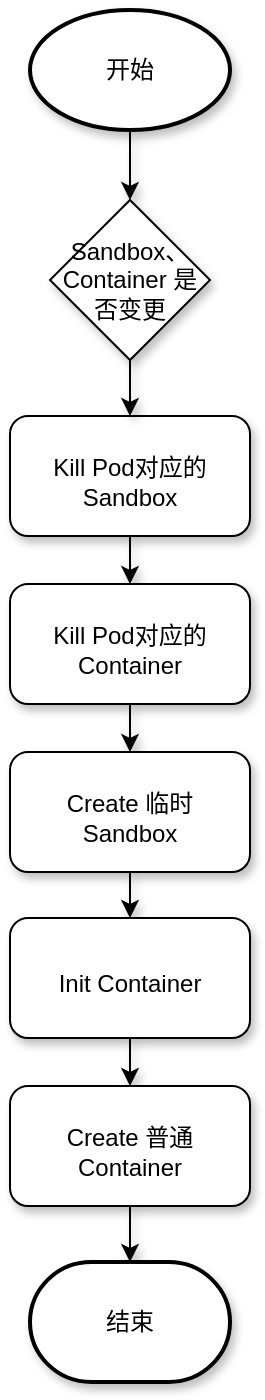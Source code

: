 <mxfile version="15.8.7" type="device"><diagram id="vPlBDboBnYiqeU1_srXY" name="第 1 页"><mxGraphModel dx="1038" dy="649" grid="0" gridSize="10" guides="1" tooltips="1" connect="1" arrows="1" fold="1" page="1" pageScale="1" pageWidth="827" pageHeight="1169" math="0" shadow="0"><root><mxCell id="0"/><mxCell id="1" parent="0"/><mxCell id="GZbN5ewMtYVc-lK75lDN-15" style="edgeStyle=orthogonalEdgeStyle;rounded=0;orthogonalLoop=1;jettySize=auto;html=1;exitX=0.5;exitY=1;exitDx=0;exitDy=0;entryX=0.5;entryY=0;entryDx=0;entryDy=0;spacingTop=6;spacing=5;shadow=1;" edge="1" parent="1" source="GZbN5ewMtYVc-lK75lDN-3" target="GZbN5ewMtYVc-lK75lDN-4"><mxGeometry relative="1" as="geometry"/></mxCell><mxCell id="GZbN5ewMtYVc-lK75lDN-3" value="Kill Pod对应的 Sandbox" style="rounded=1;whiteSpace=wrap;html=1;shadow=1;spacingTop=6;spacing=5;" vertex="1" parent="1"><mxGeometry x="345" y="371" width="120" height="60" as="geometry"/></mxCell><mxCell id="GZbN5ewMtYVc-lK75lDN-16" style="edgeStyle=orthogonalEdgeStyle;rounded=0;orthogonalLoop=1;jettySize=auto;html=1;exitX=0.5;exitY=1;exitDx=0;exitDy=0;entryX=0.5;entryY=0;entryDx=0;entryDy=0;spacingTop=6;spacing=5;shadow=1;" edge="1" parent="1" source="GZbN5ewMtYVc-lK75lDN-4" target="GZbN5ewMtYVc-lK75lDN-5"><mxGeometry relative="1" as="geometry"/></mxCell><mxCell id="GZbN5ewMtYVc-lK75lDN-4" value="&lt;span&gt;Kill Pod对应的 Container&lt;/span&gt;" style="rounded=1;whiteSpace=wrap;html=1;shadow=1;spacingTop=6;spacing=5;" vertex="1" parent="1"><mxGeometry x="345" y="455" width="120" height="60" as="geometry"/></mxCell><mxCell id="GZbN5ewMtYVc-lK75lDN-17" style="edgeStyle=orthogonalEdgeStyle;rounded=0;orthogonalLoop=1;jettySize=auto;html=1;exitX=0.5;exitY=1;exitDx=0;exitDy=0;entryX=0.5;entryY=0;entryDx=0;entryDy=0;spacingTop=6;spacing=5;shadow=1;" edge="1" parent="1" source="GZbN5ewMtYVc-lK75lDN-5" target="GZbN5ewMtYVc-lK75lDN-6"><mxGeometry relative="1" as="geometry"/></mxCell><mxCell id="GZbN5ewMtYVc-lK75lDN-5" value="Create 临时 Sandbox" style="rounded=1;whiteSpace=wrap;html=1;shadow=1;spacingTop=6;spacing=5;" vertex="1" parent="1"><mxGeometry x="345" y="539" width="120" height="60" as="geometry"/></mxCell><mxCell id="GZbN5ewMtYVc-lK75lDN-18" style="edgeStyle=orthogonalEdgeStyle;rounded=0;orthogonalLoop=1;jettySize=auto;html=1;exitX=0.5;exitY=1;exitDx=0;exitDy=0;spacingTop=6;spacing=5;shadow=1;" edge="1" parent="1" source="GZbN5ewMtYVc-lK75lDN-6" target="GZbN5ewMtYVc-lK75lDN-7"><mxGeometry relative="1" as="geometry"/></mxCell><mxCell id="GZbN5ewMtYVc-lK75lDN-6" value="Init Container" style="rounded=1;whiteSpace=wrap;html=1;shadow=1;spacingTop=6;spacing=5;" vertex="1" parent="1"><mxGeometry x="345" y="622" width="120" height="60" as="geometry"/></mxCell><mxCell id="GZbN5ewMtYVc-lK75lDN-19" style="edgeStyle=orthogonalEdgeStyle;rounded=0;orthogonalLoop=1;jettySize=auto;html=1;exitX=0.5;exitY=1;exitDx=0;exitDy=0;entryX=0.5;entryY=0;entryDx=0;entryDy=0;entryPerimeter=0;spacingTop=6;spacing=5;shadow=1;" edge="1" parent="1" source="GZbN5ewMtYVc-lK75lDN-7" target="GZbN5ewMtYVc-lK75lDN-11"><mxGeometry relative="1" as="geometry"/></mxCell><mxCell id="GZbN5ewMtYVc-lK75lDN-7" value="Create 普通 Container" style="rounded=1;whiteSpace=wrap;html=1;shadow=1;spacingTop=6;spacing=5;" vertex="1" parent="1"><mxGeometry x="345" y="706" width="120" height="60" as="geometry"/></mxCell><mxCell id="GZbN5ewMtYVc-lK75lDN-14" style="edgeStyle=orthogonalEdgeStyle;rounded=0;orthogonalLoop=1;jettySize=auto;html=1;exitX=0.5;exitY=1;exitDx=0;exitDy=0;entryX=0.5;entryY=0;entryDx=0;entryDy=0;shadow=1;" edge="1" parent="1" source="GZbN5ewMtYVc-lK75lDN-9" target="GZbN5ewMtYVc-lK75lDN-3"><mxGeometry relative="1" as="geometry"/></mxCell><mxCell id="GZbN5ewMtYVc-lK75lDN-9" value="Sandbox、Container 是否变更" style="rhombus;whiteSpace=wrap;html=1;shadow=1;" vertex="1" parent="1"><mxGeometry x="365" y="263" width="80" height="80" as="geometry"/></mxCell><mxCell id="GZbN5ewMtYVc-lK75lDN-13" style="edgeStyle=orthogonalEdgeStyle;rounded=0;orthogonalLoop=1;jettySize=auto;html=1;exitX=0.5;exitY=1;exitDx=0;exitDy=0;exitPerimeter=0;entryX=0.5;entryY=0;entryDx=0;entryDy=0;shadow=1;" edge="1" parent="1" source="GZbN5ewMtYVc-lK75lDN-10" target="GZbN5ewMtYVc-lK75lDN-9"><mxGeometry relative="1" as="geometry"/></mxCell><mxCell id="GZbN5ewMtYVc-lK75lDN-10" value="开始" style="strokeWidth=2;html=1;shape=mxgraph.flowchart.start_1;whiteSpace=wrap;shadow=1;" vertex="1" parent="1"><mxGeometry x="355" y="168" width="100" height="60" as="geometry"/></mxCell><mxCell id="GZbN5ewMtYVc-lK75lDN-11" value="结束" style="strokeWidth=2;html=1;shape=mxgraph.flowchart.terminator;whiteSpace=wrap;shadow=1;" vertex="1" parent="1"><mxGeometry x="355" y="794" width="100" height="60" as="geometry"/></mxCell></root></mxGraphModel></diagram></mxfile>